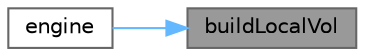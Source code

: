 digraph "buildLocalVol"
{
 // INTERACTIVE_SVG=YES
 // LATEX_PDF_SIZE
  bgcolor="transparent";
  edge [fontname=Helvetica,fontsize=10,labelfontname=Helvetica,labelfontsize=10];
  node [fontname=Helvetica,fontsize=10,shape=box,height=0.2,width=0.4];
  rankdir="RL";
  Node1 [label="buildLocalVol",height=0.2,width=0.4,color="gray40", fillcolor="grey60", style="filled", fontcolor="black",tooltip=" "];
  Node1 -> Node2 [dir="back",color="steelblue1",style="solid"];
  Node2 [label="engine",height=0.2,width=0.4,color="grey40", fillcolor="white", style="filled",URL="$classore_1_1data_1_1_scripted_trade_engine_builder.html#afa7bc32050325672e45000b32d62ec0b",tooltip=" "];
}
